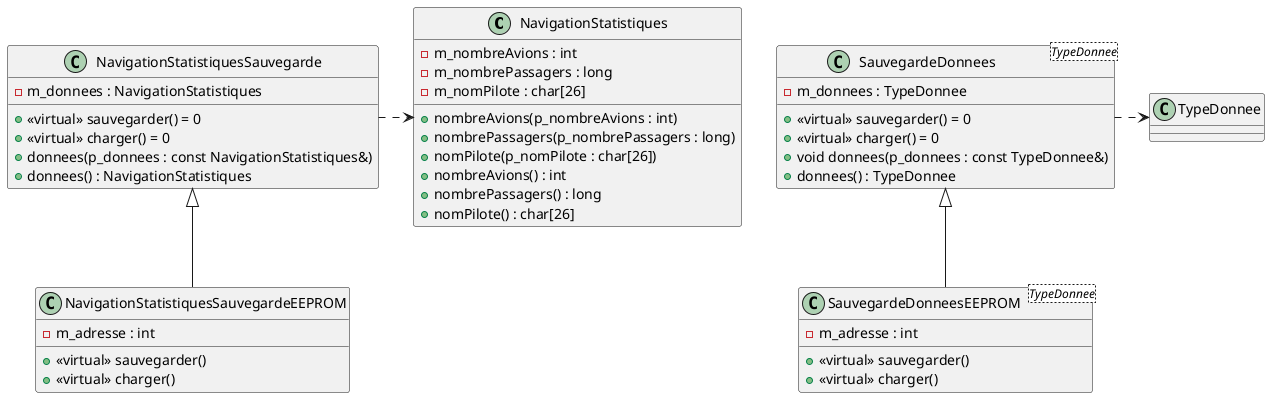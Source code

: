 @startuml EEPROM

class NavigationStatistiques {
    - m_nombreAvions : int
    - m_nombrePassagers : long
    - m_nomPilote : char[26]

    + nombreAvions(p_nombreAvions : int)
    + nombrePassagers(p_nombrePassagers : long)
    + nomPilote(p_nomPilote : char[26])
    + nombreAvions() : int
    + nombrePassagers() : long
    + nomPilote() : char[26] 
}

class NavigationStatistiquesSauvegarde {
    - m_donnees : NavigationStatistiques
    + <<virtual>> sauvegarder() = 0
    + <<virtual>> charger() = 0
    + donnees(p_donnees : const NavigationStatistiques&)
    + donnees() : NavigationStatistiques
}

class NavigationStatistiquesSauvegardeEEPROM {
    - m_adresse : int
    + <<virtual>> sauvegarder()
    + <<virtual>> charger()
}

class SauvegardeDonnees<TypeDonnee> {
    - m_donnees : TypeDonnee
    + <<virtual>> sauvegarder() = 0
    + <<virtual>> charger() = 0
    + void donnees(p_donnees : const TypeDonnee&)
    + donnees() : TypeDonnee
}

class SauvegardeDonneesEEPROM<TypeDonnee> {
    - m_adresse : int
    + <<virtual>> sauvegarder()
    + <<virtual>> charger()
}

NavigationStatistiquesSauvegarde <|-- NavigationStatistiquesSauvegardeEEPROM
NavigationStatistiquesSauvegarde .right.> NavigationStatistiques

SauvegardeDonnees <|-- SauvegardeDonneesEEPROM
SauvegardeDonnees .right.> TypeDonnee

@enduml
